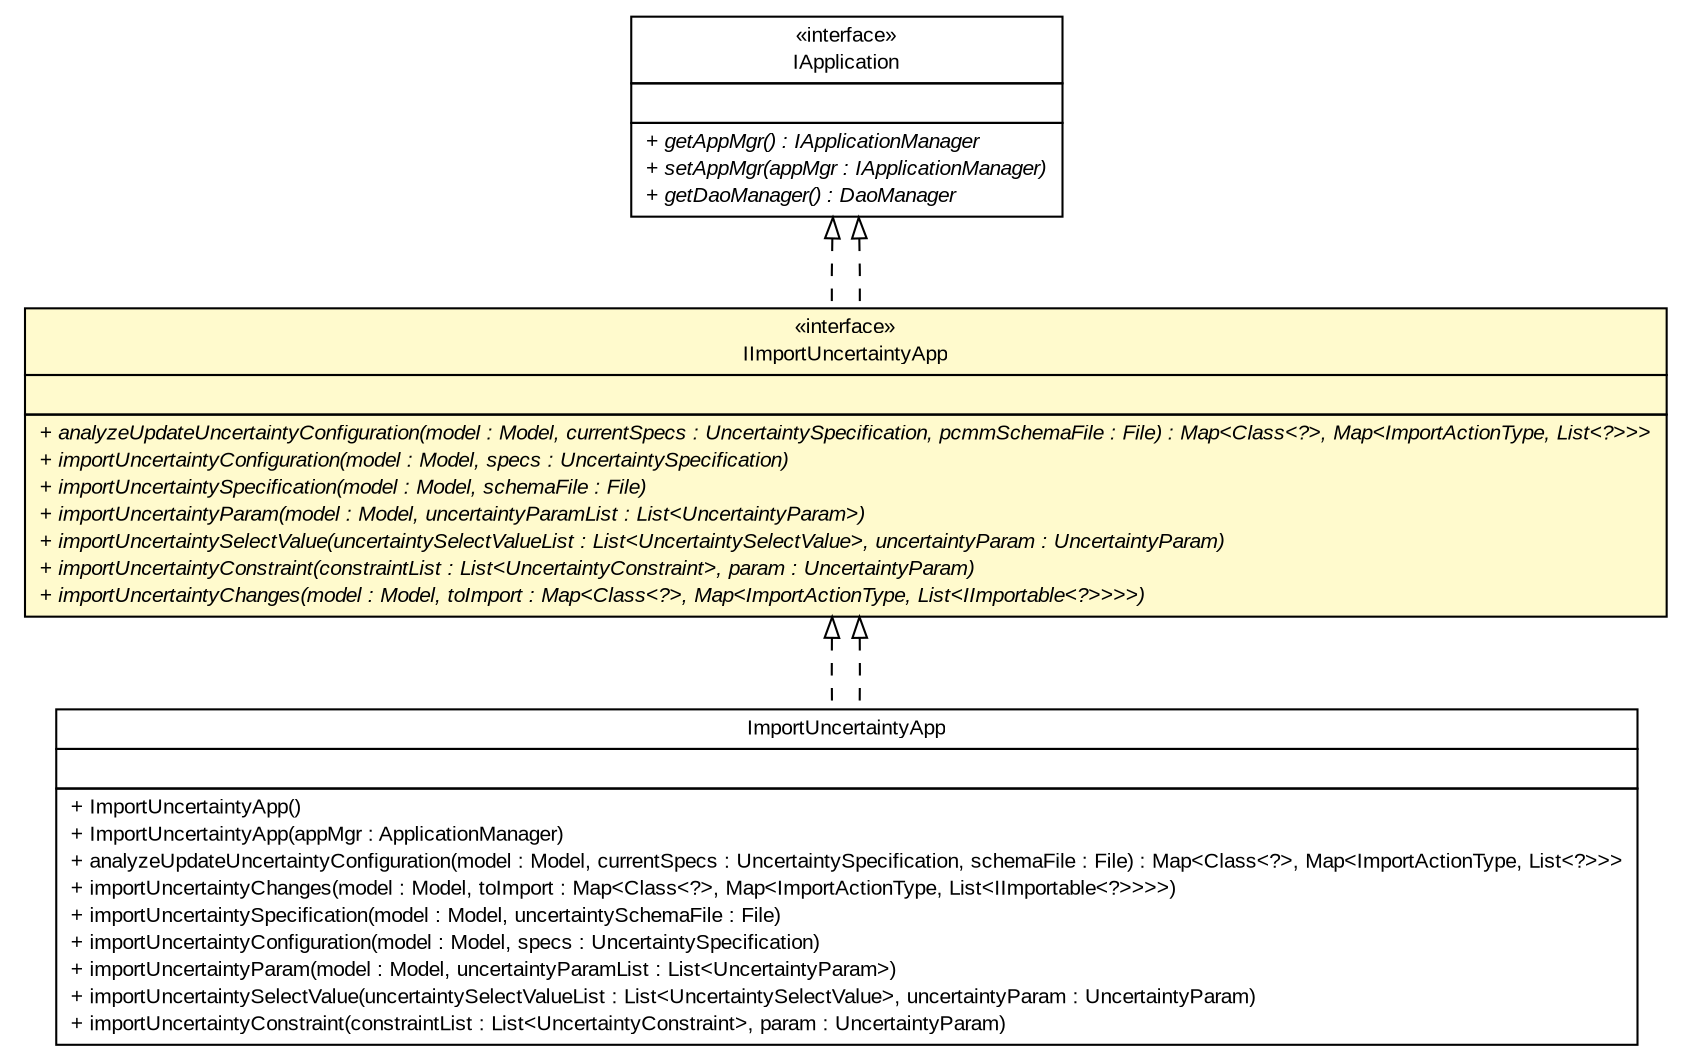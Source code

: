 #!/usr/local/bin/dot
#
# Class diagram 
# Generated by UMLGraph version R5_6-24-gf6e263 (http://www.umlgraph.org/)
#

digraph G {
	edge [fontname="arial",fontsize=10,labelfontname="arial",labelfontsize=10];
	node [fontname="arial",fontsize=10,shape=plaintext];
	nodesep=0.25;
	ranksep=0.5;
	// gov.sandia.cf.application.IApplication
	c162902 [label=<<table title="gov.sandia.cf.application.IApplication" border="0" cellborder="1" cellspacing="0" cellpadding="2" port="p" href="./IApplication.html">
		<tr><td><table border="0" cellspacing="0" cellpadding="1">
<tr><td align="center" balign="center"> &#171;interface&#187; </td></tr>
<tr><td align="center" balign="center"> IApplication </td></tr>
		</table></td></tr>
		<tr><td><table border="0" cellspacing="0" cellpadding="1">
<tr><td align="left" balign="left">  </td></tr>
		</table></td></tr>
		<tr><td><table border="0" cellspacing="0" cellpadding="1">
<tr><td align="left" balign="left"><font face="arial italic" point-size="10.0"> + getAppMgr() : IApplicationManager </font></td></tr>
<tr><td align="left" balign="left"><font face="arial italic" point-size="10.0"> + setAppMgr(appMgr : IApplicationManager) </font></td></tr>
<tr><td align="left" balign="left"><font face="arial italic" point-size="10.0"> + getDaoManager() : DaoManager </font></td></tr>
		</table></td></tr>
		</table>>, URL="./IApplication.html", fontname="arial", fontcolor="black", fontsize=10.0];
	// gov.sandia.cf.application.IImportUncertaintyApp
	c162914 [label=<<table title="gov.sandia.cf.application.IImportUncertaintyApp" border="0" cellborder="1" cellspacing="0" cellpadding="2" port="p" bgcolor="lemonChiffon" href="./IImportUncertaintyApp.html">
		<tr><td><table border="0" cellspacing="0" cellpadding="1">
<tr><td align="center" balign="center"> &#171;interface&#187; </td></tr>
<tr><td align="center" balign="center"> IImportUncertaintyApp </td></tr>
		</table></td></tr>
		<tr><td><table border="0" cellspacing="0" cellpadding="1">
<tr><td align="left" balign="left">  </td></tr>
		</table></td></tr>
		<tr><td><table border="0" cellspacing="0" cellpadding="1">
<tr><td align="left" balign="left"><font face="arial italic" point-size="10.0"> + analyzeUpdateUncertaintyConfiguration(model : Model, currentSpecs : UncertaintySpecification, pcmmSchemaFile : File) : Map&lt;Class&lt;?&gt;, Map&lt;ImportActionType, List&lt;?&gt;&gt;&gt; </font></td></tr>
<tr><td align="left" balign="left"><font face="arial italic" point-size="10.0"> + importUncertaintyConfiguration(model : Model, specs : UncertaintySpecification) </font></td></tr>
<tr><td align="left" balign="left"><font face="arial italic" point-size="10.0"> + importUncertaintySpecification(model : Model, schemaFile : File) </font></td></tr>
<tr><td align="left" balign="left"><font face="arial italic" point-size="10.0"> + importUncertaintyParam(model : Model, uncertaintyParamList : List&lt;UncertaintyParam&gt;) </font></td></tr>
<tr><td align="left" balign="left"><font face="arial italic" point-size="10.0"> + importUncertaintySelectValue(uncertaintySelectValueList : List&lt;UncertaintySelectValue&gt;, uncertaintyParam : UncertaintyParam) </font></td></tr>
<tr><td align="left" balign="left"><font face="arial italic" point-size="10.0"> + importUncertaintyConstraint(constraintList : List&lt;UncertaintyConstraint&gt;, param : UncertaintyParam) </font></td></tr>
<tr><td align="left" balign="left"><font face="arial italic" point-size="10.0"> + importUncertaintyChanges(model : Model, toImport : Map&lt;Class&lt;?&gt;, Map&lt;ImportActionType, List&lt;IImportable&lt;?&gt;&gt;&gt;&gt;) </font></td></tr>
		</table></td></tr>
		</table>>, URL="./IImportUncertaintyApp.html", fontname="arial", fontcolor="black", fontsize=10.0];
	// gov.sandia.cf.application.impl.ImportUncertaintyApp
	c162927 [label=<<table title="gov.sandia.cf.application.impl.ImportUncertaintyApp" border="0" cellborder="1" cellspacing="0" cellpadding="2" port="p" href="./impl/ImportUncertaintyApp.html">
		<tr><td><table border="0" cellspacing="0" cellpadding="1">
<tr><td align="center" balign="center"> ImportUncertaintyApp </td></tr>
		</table></td></tr>
		<tr><td><table border="0" cellspacing="0" cellpadding="1">
<tr><td align="left" balign="left">  </td></tr>
		</table></td></tr>
		<tr><td><table border="0" cellspacing="0" cellpadding="1">
<tr><td align="left" balign="left"> + ImportUncertaintyApp() </td></tr>
<tr><td align="left" balign="left"> + ImportUncertaintyApp(appMgr : ApplicationManager) </td></tr>
<tr><td align="left" balign="left"> + analyzeUpdateUncertaintyConfiguration(model : Model, currentSpecs : UncertaintySpecification, schemaFile : File) : Map&lt;Class&lt;?&gt;, Map&lt;ImportActionType, List&lt;?&gt;&gt;&gt; </td></tr>
<tr><td align="left" balign="left"> + importUncertaintyChanges(model : Model, toImport : Map&lt;Class&lt;?&gt;, Map&lt;ImportActionType, List&lt;IImportable&lt;?&gt;&gt;&gt;&gt;) </td></tr>
<tr><td align="left" balign="left"> + importUncertaintySpecification(model : Model, uncertaintySchemaFile : File) </td></tr>
<tr><td align="left" balign="left"> + importUncertaintyConfiguration(model : Model, specs : UncertaintySpecification) </td></tr>
<tr><td align="left" balign="left"> + importUncertaintyParam(model : Model, uncertaintyParamList : List&lt;UncertaintyParam&gt;) </td></tr>
<tr><td align="left" balign="left"> + importUncertaintySelectValue(uncertaintySelectValueList : List&lt;UncertaintySelectValue&gt;, uncertaintyParam : UncertaintyParam) </td></tr>
<tr><td align="left" balign="left"> + importUncertaintyConstraint(constraintList : List&lt;UncertaintyConstraint&gt;, param : UncertaintyParam) </td></tr>
		</table></td></tr>
		</table>>, URL="./impl/ImportUncertaintyApp.html", fontname="arial", fontcolor="black", fontsize=10.0];
	//gov.sandia.cf.application.IImportUncertaintyApp implements gov.sandia.cf.application.IApplication
	c162902:p -> c162914:p [dir=back,arrowtail=empty,style=dashed];
	//gov.sandia.cf.application.impl.ImportUncertaintyApp implements gov.sandia.cf.application.IImportUncertaintyApp
	c162914:p -> c162927:p [dir=back,arrowtail=empty,style=dashed];
	//gov.sandia.cf.application.IImportUncertaintyApp implements gov.sandia.cf.application.IApplication
	c162902:p -> c162914:p [dir=back,arrowtail=empty,style=dashed];
	//gov.sandia.cf.application.impl.ImportUncertaintyApp implements gov.sandia.cf.application.IImportUncertaintyApp
	c162914:p -> c162927:p [dir=back,arrowtail=empty,style=dashed];
}

